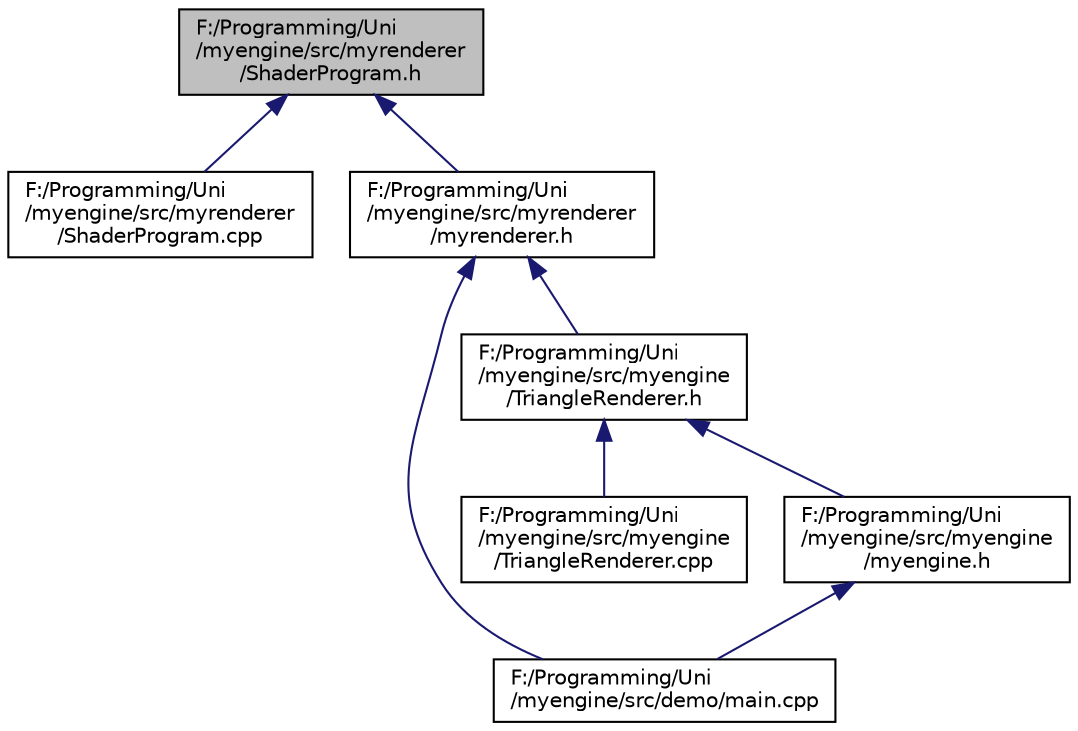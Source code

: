 digraph "F:/Programming/Uni/myengine/src/myrenderer/ShaderProgram.h"
{
 // LATEX_PDF_SIZE
  edge [fontname="Helvetica",fontsize="10",labelfontname="Helvetica",labelfontsize="10"];
  node [fontname="Helvetica",fontsize="10",shape=record];
  Node1 [label="F:/Programming/Uni\l/myengine/src/myrenderer\l/ShaderProgram.h",height=0.2,width=0.4,color="black", fillcolor="grey75", style="filled", fontcolor="black",tooltip=" "];
  Node1 -> Node2 [dir="back",color="midnightblue",fontsize="10",style="solid",fontname="Helvetica"];
  Node2 [label="F:/Programming/Uni\l/myengine/src/myrenderer\l/ShaderProgram.cpp",height=0.2,width=0.4,color="black", fillcolor="white", style="filled",URL="$_shader_program_8cpp.html",tooltip=" "];
  Node1 -> Node3 [dir="back",color="midnightblue",fontsize="10",style="solid",fontname="Helvetica"];
  Node3 [label="F:/Programming/Uni\l/myengine/src/myrenderer\l/myrenderer.h",height=0.2,width=0.4,color="black", fillcolor="white", style="filled",URL="$myrenderer_8h.html",tooltip=" "];
  Node3 -> Node4 [dir="back",color="midnightblue",fontsize="10",style="solid",fontname="Helvetica"];
  Node4 [label="F:/Programming/Uni\l/myengine/src/demo/main.cpp",height=0.2,width=0.4,color="black", fillcolor="white", style="filled",URL="$main_8cpp.html",tooltip=" "];
  Node3 -> Node5 [dir="back",color="midnightblue",fontsize="10",style="solid",fontname="Helvetica"];
  Node5 [label="F:/Programming/Uni\l/myengine/src/myengine\l/TriangleRenderer.h",height=0.2,width=0.4,color="black", fillcolor="white", style="filled",URL="$_triangle_renderer_8h.html",tooltip=" "];
  Node5 -> Node6 [dir="back",color="midnightblue",fontsize="10",style="solid",fontname="Helvetica"];
  Node6 [label="F:/Programming/Uni\l/myengine/src/myengine\l/TriangleRenderer.cpp",height=0.2,width=0.4,color="black", fillcolor="white", style="filled",URL="$_triangle_renderer_8cpp.html",tooltip=" "];
  Node5 -> Node7 [dir="back",color="midnightblue",fontsize="10",style="solid",fontname="Helvetica"];
  Node7 [label="F:/Programming/Uni\l/myengine/src/myengine\l/myengine.h",height=0.2,width=0.4,color="black", fillcolor="white", style="filled",URL="$myengine_8h.html",tooltip=" "];
  Node7 -> Node4 [dir="back",color="midnightblue",fontsize="10",style="solid",fontname="Helvetica"];
}

